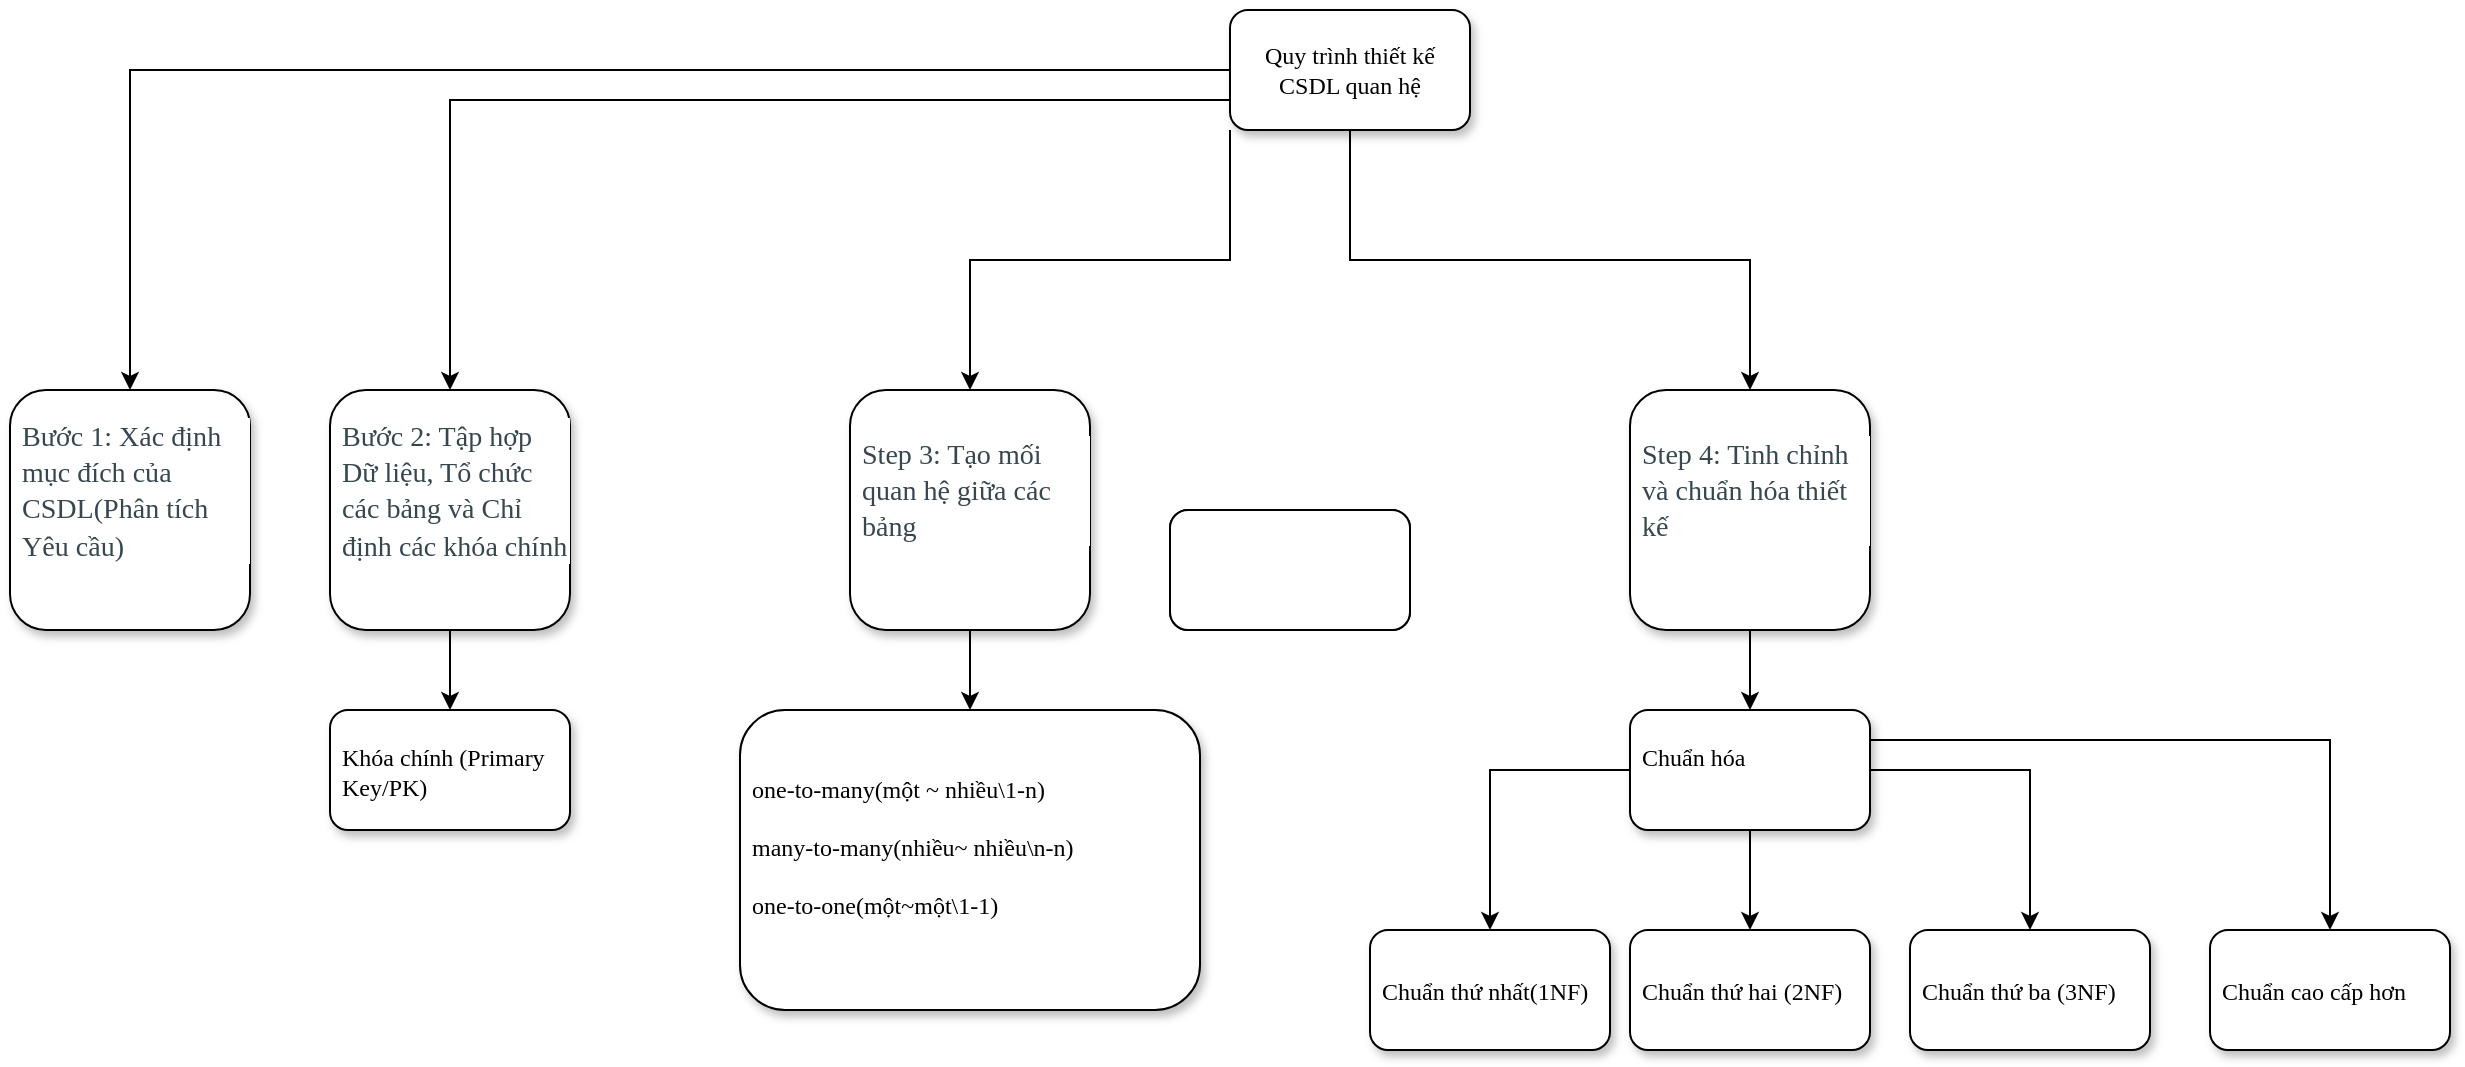 <mxfile version="26.1.0" pages="2">
  <diagram name="Quy trình" id="10a91c8b-09ff-31b1-d368-03940ed4cc9e">
    <mxGraphModel dx="2787" dy="868" grid="1" gridSize="10" guides="1" tooltips="1" connect="1" arrows="1" fold="1" page="1" pageScale="1" pageWidth="1100" pageHeight="850" background="none" math="0" shadow="0">
      <root>
        <mxCell id="0" />
        <mxCell id="1" parent="0" />
        <mxCell id="_narEm6EG1hEdy50W6Ck-32" style="edgeStyle=orthogonalEdgeStyle;rounded=0;orthogonalLoop=1;jettySize=auto;html=1;exitX=0;exitY=0.5;exitDx=0;exitDy=0;entryX=0.5;entryY=0;entryDx=0;entryDy=0;fontSize=12;fontFamily=Times New Roman;" edge="1" parent="1" source="62893188c0fa7362-1" target="_narEm6EG1hEdy50W6Ck-3">
          <mxGeometry relative="1" as="geometry" />
        </mxCell>
        <mxCell id="_narEm6EG1hEdy50W6Ck-33" style="edgeStyle=orthogonalEdgeStyle;rounded=0;orthogonalLoop=1;jettySize=auto;html=1;exitX=0;exitY=0.75;exitDx=0;exitDy=0;entryX=0.5;entryY=0;entryDx=0;entryDy=0;fontSize=12;fontFamily=Times New Roman;" edge="1" parent="1" source="62893188c0fa7362-1" target="_narEm6EG1hEdy50W6Ck-12">
          <mxGeometry relative="1" as="geometry" />
        </mxCell>
        <mxCell id="_narEm6EG1hEdy50W6Ck-34" style="edgeStyle=orthogonalEdgeStyle;rounded=0;orthogonalLoop=1;jettySize=auto;html=1;exitX=0;exitY=1;exitDx=0;exitDy=0;entryX=0.5;entryY=0;entryDx=0;entryDy=0;fontSize=12;fontFamily=Times New Roman;" edge="1" parent="1" source="62893188c0fa7362-1" target="_narEm6EG1hEdy50W6Ck-16">
          <mxGeometry relative="1" as="geometry" />
        </mxCell>
        <mxCell id="_narEm6EG1hEdy50W6Ck-35" style="edgeStyle=orthogonalEdgeStyle;rounded=0;orthogonalLoop=1;jettySize=auto;html=1;exitX=0.5;exitY=1;exitDx=0;exitDy=0;entryX=0.5;entryY=0;entryDx=0;entryDy=0;fontSize=12;fontFamily=Times New Roman;" edge="1" parent="1" source="62893188c0fa7362-1" target="_narEm6EG1hEdy50W6Ck-21">
          <mxGeometry relative="1" as="geometry" />
        </mxCell>
        <mxCell id="62893188c0fa7362-1" value="Quy trình thiết kế CSDL quan hệ" style="whiteSpace=wrap;html=1;rounded=1;shadow=1;labelBackgroundColor=none;strokeWidth=1;fontFamily=Times New Roman;fontSize=12;align=center;" parent="1" vertex="1">
          <mxGeometry x="610" y="50" width="120" height="60" as="geometry" />
        </mxCell>
        <mxCell id="_narEm6EG1hEdy50W6Ck-3" value="&lt;h3 style=&quot;box-sizing: border-box; margin-top: 0px; margin-bottom: 0.5rem; font-weight: 400; line-height: 1.3; color: rgb(55, 71, 79); background-color: rgb(255, 255, 255);&quot; id=&quot;yui_3_17_2_1_1741954542549_21&quot; dir=&quot;ltr&quot;&gt;&lt;span style=&quot;box-sizing: border-box;&quot; id=&quot;yui_3_17_2_1_1741954542549_20&quot;&gt;&lt;font&gt;Bước 1: Xác định mục đích của CSDL(Phân tích Yêu cầu)&lt;/font&gt;&lt;/span&gt;&lt;/h3&gt;&lt;div&gt;&lt;span style=&quot;box-sizing: border-box;&quot;&gt;&lt;br&gt;&lt;/span&gt;&lt;/div&gt;" style="whiteSpace=wrap;html=1;rounded=1;shadow=1;labelBackgroundColor=none;strokeWidth=1;fontFamily=Times New Roman;fontSize=12;align=left;spacingTop=1;spacingLeft=4;" vertex="1" parent="1">
          <mxGeometry y="240" width="120" height="120" as="geometry" />
        </mxCell>
        <mxCell id="_narEm6EG1hEdy50W6Ck-18" value="" style="edgeStyle=orthogonalEdgeStyle;rounded=0;orthogonalLoop=1;jettySize=auto;html=1;align=left;spacingTop=1;spacingLeft=4;fontSize=12;fontFamily=Times New Roman;" edge="1" parent="1" source="_narEm6EG1hEdy50W6Ck-12" target="_narEm6EG1hEdy50W6Ck-17">
          <mxGeometry relative="1" as="geometry" />
        </mxCell>
        <mxCell id="_narEm6EG1hEdy50W6Ck-12" value="&lt;h3 style=&quot;box-sizing: border-box; margin-top: 0px; margin-bottom: 0.5rem; line-height: 1.3; background-color: rgb(255, 255, 255); color: rgb(55, 71, 79);&quot; id=&quot;yui_3_17_2_1_1741954542549_21&quot; dir=&quot;ltr&quot;&gt;&lt;font color=&quot;#37474f&quot;&gt;&lt;span style=&quot;font-weight: 400;&quot;&gt;Bước 2: Tập hợp Dữ liệu, Tổ chức các bảng và Chỉ định các khóa chính&lt;/span&gt;&lt;/font&gt;&lt;/h3&gt;&lt;div&gt;&lt;br&gt;&lt;/div&gt;" style="whiteSpace=wrap;html=1;rounded=1;shadow=1;labelBackgroundColor=none;strokeWidth=1;fontFamily=Times New Roman;fontSize=12;align=left;spacingTop=1;spacingLeft=4;" vertex="1" parent="1">
          <mxGeometry x="160" y="240" width="120" height="120" as="geometry" />
        </mxCell>
        <mxCell id="_narEm6EG1hEdy50W6Ck-20" value="" style="edgeStyle=orthogonalEdgeStyle;rounded=0;orthogonalLoop=1;jettySize=auto;html=1;align=left;spacingTop=1;spacingLeft=4;fontSize=12;fontFamily=Times New Roman;" edge="1" parent="1" source="_narEm6EG1hEdy50W6Ck-16" target="_narEm6EG1hEdy50W6Ck-19">
          <mxGeometry relative="1" as="geometry" />
        </mxCell>
        <mxCell id="_narEm6EG1hEdy50W6Ck-16" value="&lt;h3 style=&quot;box-sizing: border-box; margin-top: 0px; margin-bottom: 0.5rem; line-height: 1.3; background-color: rgb(255, 255, 255); color: rgb(55, 71, 79);&quot; id=&quot;yui_3_17_2_1_1741954542549_21&quot; dir=&quot;ltr&quot;&gt;&lt;font color=&quot;#37474f&quot;&gt;&lt;span style=&quot;font-weight: 400;&quot;&gt;Step 3: Tạo mối quan hệ giữa các bảng&lt;/span&gt;&lt;/font&gt;&lt;/h3&gt;&lt;div&gt;&lt;br&gt;&lt;/div&gt;" style="whiteSpace=wrap;html=1;rounded=1;shadow=1;labelBackgroundColor=none;strokeWidth=1;fontFamily=Times New Roman;fontSize=12;align=left;spacingTop=1;spacingLeft=4;" vertex="1" parent="1">
          <mxGeometry x="420" y="240" width="120" height="120" as="geometry" />
        </mxCell>
        <mxCell id="_narEm6EG1hEdy50W6Ck-17" value="Khóa chính (Primary Key/PK)" style="whiteSpace=wrap;html=1;fontFamily=Times New Roman;rounded=1;shadow=1;labelBackgroundColor=none;strokeWidth=1;align=left;spacingTop=1;spacingLeft=4;fontSize=12;" vertex="1" parent="1">
          <mxGeometry x="160" y="400" width="120" height="60" as="geometry" />
        </mxCell>
        <mxCell id="_narEm6EG1hEdy50W6Ck-19" value="&lt;div&gt;one-to-many(một ~ nhiều\1-n)&lt;/div&gt;&lt;div&gt;&lt;br&gt;&lt;/div&gt;&lt;div&gt;many-to-many(nhiều~ nhiều\n-n)&lt;/div&gt;&lt;div&gt;&lt;br&gt;&lt;/div&gt;&lt;div&gt;one-to-one(một~một\1-1)&lt;/div&gt;&lt;div&gt;&lt;br&gt;&lt;/div&gt;" style="whiteSpace=wrap;html=1;fontFamily=Times New Roman;rounded=1;shadow=1;labelBackgroundColor=none;strokeWidth=1;align=left;spacingTop=1;spacingLeft=4;fontSize=12;" vertex="1" parent="1">
          <mxGeometry x="365" y="400" width="230" height="150" as="geometry" />
        </mxCell>
        <mxCell id="_narEm6EG1hEdy50W6Ck-23" value="" style="edgeStyle=orthogonalEdgeStyle;rounded=0;orthogonalLoop=1;jettySize=auto;html=1;fontSize=12;fontFamily=Times New Roman;" edge="1" parent="1" source="_narEm6EG1hEdy50W6Ck-21" target="_narEm6EG1hEdy50W6Ck-22">
          <mxGeometry relative="1" as="geometry" />
        </mxCell>
        <mxCell id="_narEm6EG1hEdy50W6Ck-21" value="&lt;h3 style=&quot;box-sizing: border-box; margin-top: 0px; margin-bottom: 0.5rem; line-height: 1.3; background-color: rgb(255, 255, 255); color: rgb(55, 71, 79);&quot; id=&quot;yui_3_17_2_1_1741954542549_21&quot; dir=&quot;ltr&quot;&gt;&lt;font color=&quot;#37474f&quot;&gt;&lt;span style=&quot;font-weight: 400;&quot;&gt;Step 4: Tinh chỉnh và chuẩn hóa thiết kế&lt;/span&gt;&lt;/font&gt;&lt;/h3&gt;&lt;div&gt;&lt;br&gt;&lt;/div&gt;" style="whiteSpace=wrap;html=1;rounded=1;shadow=1;labelBackgroundColor=none;strokeWidth=1;fontFamily=Times New Roman;fontSize=12;align=left;spacingTop=1;spacingLeft=4;" vertex="1" parent="1">
          <mxGeometry x="810" y="240" width="120" height="120" as="geometry" />
        </mxCell>
        <mxCell id="_narEm6EG1hEdy50W6Ck-25" value="" style="edgeStyle=orthogonalEdgeStyle;rounded=0;orthogonalLoop=1;jettySize=auto;html=1;fontSize=12;fontFamily=Times New Roman;" edge="1" parent="1" source="_narEm6EG1hEdy50W6Ck-22" target="_narEm6EG1hEdy50W6Ck-24">
          <mxGeometry relative="1" as="geometry" />
        </mxCell>
        <mxCell id="_narEm6EG1hEdy50W6Ck-27" value="" style="edgeStyle=orthogonalEdgeStyle;rounded=0;orthogonalLoop=1;jettySize=auto;html=1;fontSize=12;fontFamily=Times New Roman;" edge="1" parent="1" source="_narEm6EG1hEdy50W6Ck-22" target="_narEm6EG1hEdy50W6Ck-26">
          <mxGeometry relative="1" as="geometry" />
        </mxCell>
        <mxCell id="_narEm6EG1hEdy50W6Ck-28" style="edgeStyle=orthogonalEdgeStyle;rounded=0;orthogonalLoop=1;jettySize=auto;html=1;exitX=1;exitY=0.5;exitDx=0;exitDy=0;entryX=0.5;entryY=0;entryDx=0;entryDy=0;fontSize=12;fontFamily=Times New Roman;" edge="1" parent="1" source="_narEm6EG1hEdy50W6Ck-22" target="_narEm6EG1hEdy50W6Ck-29">
          <mxGeometry relative="1" as="geometry">
            <mxPoint x="1000" y="510" as="targetPoint" />
          </mxGeometry>
        </mxCell>
        <mxCell id="_narEm6EG1hEdy50W6Ck-31" style="edgeStyle=orthogonalEdgeStyle;rounded=0;orthogonalLoop=1;jettySize=auto;html=1;exitX=1;exitY=0.25;exitDx=0;exitDy=0;fontSize=12;fontFamily=Times New Roman;" edge="1" parent="1" source="_narEm6EG1hEdy50W6Ck-22" target="_narEm6EG1hEdy50W6Ck-30">
          <mxGeometry relative="1" as="geometry" />
        </mxCell>
        <mxCell id="_narEm6EG1hEdy50W6Ck-22" value="&lt;div&gt;Chuẩn hóa&lt;/div&gt;&lt;div&gt;&lt;br&gt;&lt;/div&gt;" style="whiteSpace=wrap;html=1;fontFamily=Times New Roman;align=left;rounded=1;shadow=1;labelBackgroundColor=none;strokeWidth=1;spacingTop=1;spacingLeft=4;fontSize=12;" vertex="1" parent="1">
          <mxGeometry x="810" y="400" width="120" height="60" as="geometry" />
        </mxCell>
        <mxCell id="_narEm6EG1hEdy50W6Ck-24" value="Chuẩn thứ hai (2NF)" style="whiteSpace=wrap;html=1;fontFamily=Times New Roman;align=left;rounded=1;shadow=1;labelBackgroundColor=none;strokeWidth=1;spacingTop=1;spacingLeft=4;fontSize=12;" vertex="1" parent="1">
          <mxGeometry x="810" y="510" width="120" height="60" as="geometry" />
        </mxCell>
        <mxCell id="_narEm6EG1hEdy50W6Ck-26" value="Chuẩn thứ nhất(1NF)" style="whiteSpace=wrap;html=1;fontFamily=Times New Roman;align=left;rounded=1;shadow=1;labelBackgroundColor=none;strokeWidth=1;spacingTop=1;spacingLeft=4;fontSize=12;" vertex="1" parent="1">
          <mxGeometry x="680" y="510" width="120" height="60" as="geometry" />
        </mxCell>
        <mxCell id="_narEm6EG1hEdy50W6Ck-29" value="Chuẩn thứ ba (3NF)" style="whiteSpace=wrap;html=1;fontFamily=Times New Roman;align=left;rounded=1;shadow=1;labelBackgroundColor=none;strokeWidth=1;spacingTop=1;spacingLeft=4;fontSize=12;" vertex="1" parent="1">
          <mxGeometry x="950" y="510" width="120" height="60" as="geometry" />
        </mxCell>
        <mxCell id="_narEm6EG1hEdy50W6Ck-30" value="Chuẩn cao cấp hơn" style="whiteSpace=wrap;html=1;fontFamily=Times New Roman;align=left;rounded=1;shadow=1;labelBackgroundColor=none;strokeWidth=1;spacingTop=1;spacingLeft=4;fontSize=12;" vertex="1" parent="1">
          <mxGeometry x="1100" y="510" width="120" height="60" as="geometry" />
        </mxCell>
        <mxCell id="QyzxwSXGNl9yyaxV6N6--1" value="" style="rounded=1;whiteSpace=wrap;html=1;" vertex="1" parent="1">
          <mxGeometry x="580" y="300" width="120" height="60" as="geometry" />
        </mxCell>
        <mxCell id="QyzxwSXGNl9yyaxV6N6--2" value="" style="rounded=1;whiteSpace=wrap;html=1;" vertex="1" parent="1">
          <mxGeometry x="580" y="300" width="120" height="60" as="geometry" />
        </mxCell>
      </root>
    </mxGraphModel>
  </diagram>
  <diagram id="ryZssYNm_CsGJsjBt2bS" name="Trang-2">
    <mxGraphModel dx="1434" dy="738" grid="1" gridSize="10" guides="1" tooltips="1" connect="1" arrows="1" fold="1" page="1" pageScale="1" pageWidth="827" pageHeight="1169" math="0" shadow="0">
      <root>
        <mxCell id="0" />
        <mxCell id="1" parent="0" />
      </root>
    </mxGraphModel>
  </diagram>
</mxfile>
